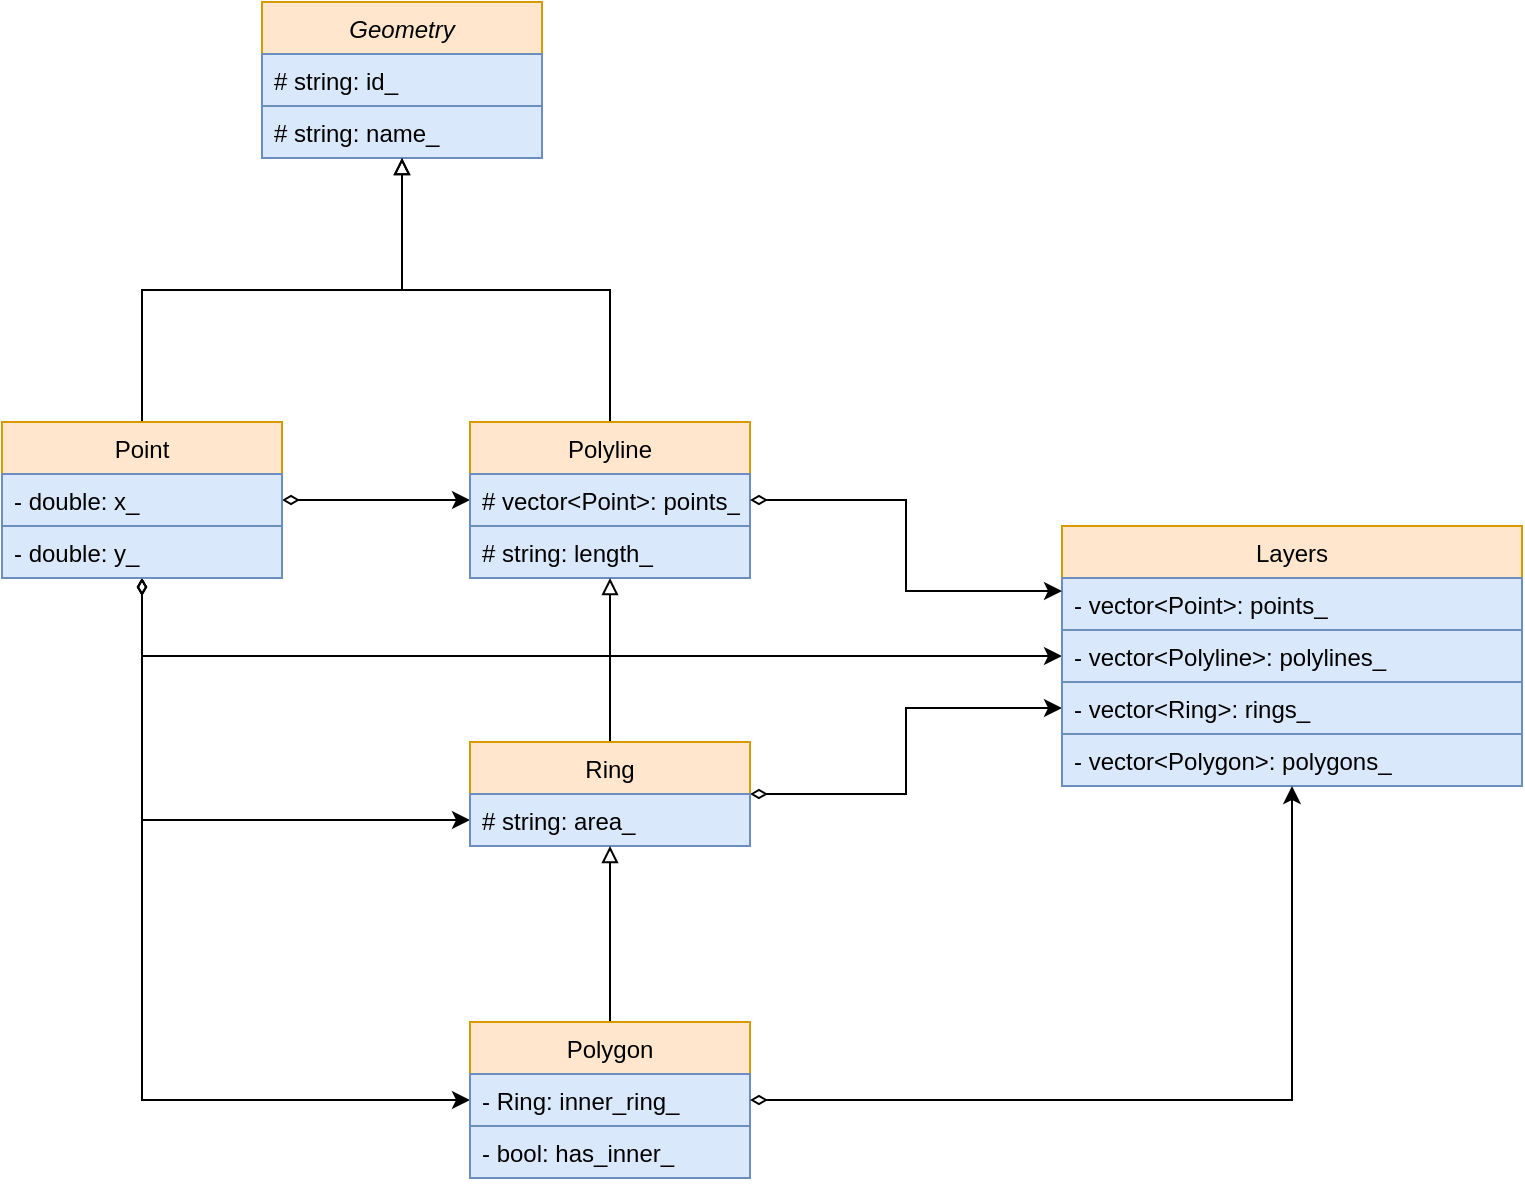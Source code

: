 <mxfile version="18.0.6" type="device"><diagram id="C5RBs43oDa-KdzZeNtuy" name="Doc-GIS UML图"><mxGraphModel dx="1038" dy="689" grid="1" gridSize="10" guides="1" tooltips="1" connect="1" arrows="1" fold="1" page="1" pageScale="1" pageWidth="827" pageHeight="1169" math="0" shadow="0"><root><mxCell id="WIyWlLk6GJQsqaUBKTNV-0"/><mxCell id="WIyWlLk6GJQsqaUBKTNV-1" parent="WIyWlLk6GJQsqaUBKTNV-0"/><mxCell id="frdJFazSoRUJo672GKbJ-56" value="Geometry" style="swimlane;fontStyle=2;childLayout=stackLayout;horizontal=1;startSize=26;fillColor=#ffe6cc;horizontalStack=0;resizeParent=1;resizeParentMax=0;resizeLast=0;collapsible=1;marginBottom=0;strokeColor=#d79b00;" vertex="1" parent="WIyWlLk6GJQsqaUBKTNV-1"><mxGeometry x="170" y="50" width="140" height="78" as="geometry"/></mxCell><mxCell id="frdJFazSoRUJo672GKbJ-57" value="# string: id_" style="text;strokeColor=#6c8ebf;fillColor=#dae8fc;align=left;verticalAlign=top;spacingLeft=4;spacingRight=4;overflow=hidden;rotatable=0;points=[[0,0.5],[1,0.5]];portConstraint=eastwest;" vertex="1" parent="frdJFazSoRUJo672GKbJ-56"><mxGeometry y="26" width="140" height="26" as="geometry"/></mxCell><mxCell id="frdJFazSoRUJo672GKbJ-58" value="# string: name_" style="text;strokeColor=#6c8ebf;fillColor=#dae8fc;align=left;verticalAlign=top;spacingLeft=4;spacingRight=4;overflow=hidden;rotatable=0;points=[[0,0.5],[1,0.5]];portConstraint=eastwest;" vertex="1" parent="frdJFazSoRUJo672GKbJ-56"><mxGeometry y="52" width="140" height="26" as="geometry"/></mxCell><mxCell id="frdJFazSoRUJo672GKbJ-76" style="rounded=0;orthogonalLoop=1;jettySize=auto;html=1;edgeStyle=orthogonalEdgeStyle;startArrow=diamondThin;startFill=0;" edge="1" parent="WIyWlLk6GJQsqaUBKTNV-1" source="frdJFazSoRUJo672GKbJ-62" target="frdJFazSoRUJo672GKbJ-68"><mxGeometry relative="1" as="geometry"/></mxCell><mxCell id="frdJFazSoRUJo672GKbJ-83" style="edgeStyle=orthogonalEdgeStyle;rounded=0;orthogonalLoop=1;jettySize=auto;html=1;startArrow=none;startFill=0;endArrow=block;endFill=0;" edge="1" parent="WIyWlLk6GJQsqaUBKTNV-1" source="frdJFazSoRUJo672GKbJ-62" target="frdJFazSoRUJo672GKbJ-56"><mxGeometry relative="1" as="geometry"/></mxCell><mxCell id="frdJFazSoRUJo672GKbJ-87" style="edgeStyle=orthogonalEdgeStyle;rounded=0;orthogonalLoop=1;jettySize=auto;html=1;startArrow=diamondThin;startFill=0;endArrow=classic;endFill=1;exitX=0.5;exitY=1;exitDx=0;exitDy=0;entryX=0;entryY=0.5;entryDx=0;entryDy=0;" edge="1" parent="WIyWlLk6GJQsqaUBKTNV-1" source="frdJFazSoRUJo672GKbJ-62" target="frdJFazSoRUJo672GKbJ-78"><mxGeometry relative="1" as="geometry"/></mxCell><mxCell id="frdJFazSoRUJo672GKbJ-88" style="edgeStyle=orthogonalEdgeStyle;rounded=0;orthogonalLoop=1;jettySize=auto;html=1;startArrow=diamondThin;startFill=0;endArrow=classic;endFill=1;exitX=0.5;exitY=1;exitDx=0;exitDy=0;entryX=0;entryY=0.5;entryDx=0;entryDy=0;" edge="1" parent="WIyWlLk6GJQsqaUBKTNV-1" source="frdJFazSoRUJo672GKbJ-62" target="frdJFazSoRUJo672GKbJ-81"><mxGeometry relative="1" as="geometry"/></mxCell><mxCell id="frdJFazSoRUJo672GKbJ-94" style="edgeStyle=orthogonalEdgeStyle;rounded=0;orthogonalLoop=1;jettySize=auto;html=1;exitX=0.5;exitY=1;exitDx=0;exitDy=0;entryX=0;entryY=0.5;entryDx=0;entryDy=0;startArrow=diamondThin;startFill=0;endArrow=classic;endFill=1;" edge="1" parent="WIyWlLk6GJQsqaUBKTNV-1" source="frdJFazSoRUJo672GKbJ-62" target="frdJFazSoRUJo672GKbJ-91"><mxGeometry relative="1" as="geometry"/></mxCell><mxCell id="frdJFazSoRUJo672GKbJ-62" value="Point" style="swimlane;fontStyle=0;childLayout=stackLayout;horizontal=1;startSize=26;fillColor=#ffe6cc;horizontalStack=0;resizeParent=1;resizeParentMax=0;resizeLast=0;collapsible=1;marginBottom=0;strokeColor=#d79b00;" vertex="1" parent="WIyWlLk6GJQsqaUBKTNV-1"><mxGeometry x="40" y="260" width="140" height="78" as="geometry"/></mxCell><mxCell id="frdJFazSoRUJo672GKbJ-63" value="- double: x_" style="text;strokeColor=#6c8ebf;fillColor=#dae8fc;align=left;verticalAlign=top;spacingLeft=4;spacingRight=4;overflow=hidden;rotatable=0;points=[[0,0.5],[1,0.5]];portConstraint=eastwest;" vertex="1" parent="frdJFazSoRUJo672GKbJ-62"><mxGeometry y="26" width="140" height="26" as="geometry"/></mxCell><mxCell id="frdJFazSoRUJo672GKbJ-64" value="- double: y_" style="text;strokeColor=#6c8ebf;fillColor=#dae8fc;align=left;verticalAlign=top;spacingLeft=4;spacingRight=4;overflow=hidden;rotatable=0;points=[[0,0.5],[1,0.5]];portConstraint=eastwest;" vertex="1" parent="frdJFazSoRUJo672GKbJ-62"><mxGeometry y="52" width="140" height="26" as="geometry"/></mxCell><mxCell id="frdJFazSoRUJo672GKbJ-84" style="edgeStyle=orthogonalEdgeStyle;rounded=0;orthogonalLoop=1;jettySize=auto;html=1;startArrow=none;startFill=0;endArrow=block;endFill=0;" edge="1" parent="WIyWlLk6GJQsqaUBKTNV-1" source="frdJFazSoRUJo672GKbJ-68" target="frdJFazSoRUJo672GKbJ-56"><mxGeometry relative="1" as="geometry"/></mxCell><mxCell id="frdJFazSoRUJo672GKbJ-68" value="Polyline" style="swimlane;fontStyle=0;childLayout=stackLayout;horizontal=1;startSize=26;fillColor=#ffe6cc;horizontalStack=0;resizeParent=1;resizeParentMax=0;resizeLast=0;collapsible=1;marginBottom=0;strokeColor=#d79b00;" vertex="1" parent="WIyWlLk6GJQsqaUBKTNV-1"><mxGeometry x="274" y="260" width="140" height="78" as="geometry"/></mxCell><mxCell id="frdJFazSoRUJo672GKbJ-69" value="# vector&lt;Point&gt;: points_" style="text;strokeColor=#6c8ebf;fillColor=#dae8fc;align=left;verticalAlign=top;spacingLeft=4;spacingRight=4;overflow=hidden;rotatable=0;points=[[0,0.5],[1,0.5]];portConstraint=eastwest;" vertex="1" parent="frdJFazSoRUJo672GKbJ-68"><mxGeometry y="26" width="140" height="26" as="geometry"/></mxCell><mxCell id="frdJFazSoRUJo672GKbJ-70" value="# string: length_" style="text;strokeColor=#6c8ebf;fillColor=#dae8fc;align=left;verticalAlign=top;spacingLeft=4;spacingRight=4;overflow=hidden;rotatable=0;points=[[0,0.5],[1,0.5]];portConstraint=eastwest;" vertex="1" parent="frdJFazSoRUJo672GKbJ-68"><mxGeometry y="52" width="140" height="26" as="geometry"/></mxCell><mxCell id="frdJFazSoRUJo672GKbJ-85" style="edgeStyle=orthogonalEdgeStyle;rounded=0;orthogonalLoop=1;jettySize=auto;html=1;startArrow=none;startFill=0;endArrow=block;endFill=0;" edge="1" parent="WIyWlLk6GJQsqaUBKTNV-1" source="frdJFazSoRUJo672GKbJ-77" target="frdJFazSoRUJo672GKbJ-68"><mxGeometry relative="1" as="geometry"/></mxCell><mxCell id="frdJFazSoRUJo672GKbJ-96" style="edgeStyle=orthogonalEdgeStyle;rounded=0;orthogonalLoop=1;jettySize=auto;html=1;exitX=1;exitY=0.5;exitDx=0;exitDy=0;startArrow=diamondThin;startFill=0;endArrow=classic;endFill=1;entryX=0;entryY=0.5;entryDx=0;entryDy=0;" edge="1" parent="WIyWlLk6GJQsqaUBKTNV-1" source="frdJFazSoRUJo672GKbJ-77" target="frdJFazSoRUJo672GKbJ-92"><mxGeometry relative="1" as="geometry"><mxPoint x="570" y="410" as="targetPoint"/></mxGeometry></mxCell><mxCell id="frdJFazSoRUJo672GKbJ-77" value="Ring" style="swimlane;fontStyle=0;childLayout=stackLayout;horizontal=1;startSize=26;fillColor=#ffe6cc;horizontalStack=0;resizeParent=1;resizeParentMax=0;resizeLast=0;collapsible=1;marginBottom=0;strokeColor=#d79b00;" vertex="1" parent="WIyWlLk6GJQsqaUBKTNV-1"><mxGeometry x="274" y="420" width="140" height="52" as="geometry"/></mxCell><mxCell id="frdJFazSoRUJo672GKbJ-78" value="# string: area_" style="text;strokeColor=#6c8ebf;fillColor=#dae8fc;align=left;verticalAlign=top;spacingLeft=4;spacingRight=4;overflow=hidden;rotatable=0;points=[[0,0.5],[1,0.5]];portConstraint=eastwest;" vertex="1" parent="frdJFazSoRUJo672GKbJ-77"><mxGeometry y="26" width="140" height="26" as="geometry"/></mxCell><mxCell id="frdJFazSoRUJo672GKbJ-86" style="edgeStyle=orthogonalEdgeStyle;rounded=0;orthogonalLoop=1;jettySize=auto;html=1;startArrow=none;startFill=0;endArrow=block;endFill=0;" edge="1" parent="WIyWlLk6GJQsqaUBKTNV-1" source="frdJFazSoRUJo672GKbJ-80" target="frdJFazSoRUJo672GKbJ-77"><mxGeometry relative="1" as="geometry"/></mxCell><mxCell id="frdJFazSoRUJo672GKbJ-80" value="Polygon" style="swimlane;fontStyle=0;childLayout=stackLayout;horizontal=1;startSize=26;fillColor=#ffe6cc;horizontalStack=0;resizeParent=1;resizeParentMax=0;resizeLast=0;collapsible=1;marginBottom=0;strokeColor=#d79b00;" vertex="1" parent="WIyWlLk6GJQsqaUBKTNV-1"><mxGeometry x="274" y="560" width="140" height="78" as="geometry"/></mxCell><mxCell id="frdJFazSoRUJo672GKbJ-81" value="- Ring: inner_ring_" style="text;strokeColor=#6c8ebf;fillColor=#dae8fc;align=left;verticalAlign=top;spacingLeft=4;spacingRight=4;overflow=hidden;rotatable=0;points=[[0,0.5],[1,0.5]];portConstraint=eastwest;" vertex="1" parent="frdJFazSoRUJo672GKbJ-80"><mxGeometry y="26" width="140" height="26" as="geometry"/></mxCell><mxCell id="frdJFazSoRUJo672GKbJ-82" value="- bool: has_inner_" style="text;strokeColor=#6c8ebf;fillColor=#dae8fc;align=left;verticalAlign=top;spacingLeft=4;spacingRight=4;overflow=hidden;rotatable=0;points=[[0,0.5],[1,0.5]];portConstraint=eastwest;" vertex="1" parent="frdJFazSoRUJo672GKbJ-80"><mxGeometry y="52" width="140" height="26" as="geometry"/></mxCell><mxCell id="frdJFazSoRUJo672GKbJ-89" value="Layers" style="swimlane;fontStyle=0;childLayout=stackLayout;horizontal=1;startSize=26;fillColor=#ffe6cc;horizontalStack=0;resizeParent=1;resizeParentMax=0;resizeLast=0;collapsible=1;marginBottom=0;strokeColor=#d79b00;" vertex="1" parent="WIyWlLk6GJQsqaUBKTNV-1"><mxGeometry x="570" y="312" width="230" height="130" as="geometry"/></mxCell><mxCell id="frdJFazSoRUJo672GKbJ-90" value="- vector&lt;Point&gt;: points_" style="text;strokeColor=#6c8ebf;fillColor=#dae8fc;align=left;verticalAlign=top;spacingLeft=4;spacingRight=4;overflow=hidden;rotatable=0;points=[[0,0.5],[1,0.5]];portConstraint=eastwest;" vertex="1" parent="frdJFazSoRUJo672GKbJ-89"><mxGeometry y="26" width="230" height="26" as="geometry"/></mxCell><mxCell id="frdJFazSoRUJo672GKbJ-91" value="- vector&lt;Polyline&gt;: polylines_" style="text;strokeColor=#6c8ebf;fillColor=#dae8fc;align=left;verticalAlign=top;spacingLeft=4;spacingRight=4;overflow=hidden;rotatable=0;points=[[0,0.5],[1,0.5]];portConstraint=eastwest;" vertex="1" parent="frdJFazSoRUJo672GKbJ-89"><mxGeometry y="52" width="230" height="26" as="geometry"/></mxCell><mxCell id="frdJFazSoRUJo672GKbJ-92" value="- vector&lt;Ring&gt;: rings_" style="text;strokeColor=#6c8ebf;fillColor=#dae8fc;align=left;verticalAlign=top;spacingLeft=4;spacingRight=4;overflow=hidden;rotatable=0;points=[[0,0.5],[1,0.5]];portConstraint=eastwest;" vertex="1" parent="frdJFazSoRUJo672GKbJ-89"><mxGeometry y="78" width="230" height="26" as="geometry"/></mxCell><mxCell id="frdJFazSoRUJo672GKbJ-93" value="- vector&lt;Polygon&gt;: polygons_" style="text;strokeColor=#6c8ebf;fillColor=#dae8fc;align=left;verticalAlign=top;spacingLeft=4;spacingRight=4;overflow=hidden;rotatable=0;points=[[0,0.5],[1,0.5]];portConstraint=eastwest;" vertex="1" parent="frdJFazSoRUJo672GKbJ-89"><mxGeometry y="104" width="230" height="26" as="geometry"/></mxCell><mxCell id="frdJFazSoRUJo672GKbJ-95" style="edgeStyle=orthogonalEdgeStyle;rounded=0;orthogonalLoop=1;jettySize=auto;html=1;exitX=1;exitY=0.5;exitDx=0;exitDy=0;entryX=0;entryY=0.25;entryDx=0;entryDy=0;startArrow=diamondThin;startFill=0;endArrow=classic;endFill=1;" edge="1" parent="WIyWlLk6GJQsqaUBKTNV-1" source="frdJFazSoRUJo672GKbJ-69" target="frdJFazSoRUJo672GKbJ-89"><mxGeometry relative="1" as="geometry"/></mxCell><mxCell id="frdJFazSoRUJo672GKbJ-97" style="edgeStyle=orthogonalEdgeStyle;rounded=0;orthogonalLoop=1;jettySize=auto;html=1;exitX=1;exitY=0.5;exitDx=0;exitDy=0;entryX=0.5;entryY=1;entryDx=0;entryDy=0;startArrow=diamondThin;startFill=0;endArrow=classic;endFill=1;" edge="1" parent="WIyWlLk6GJQsqaUBKTNV-1" source="frdJFazSoRUJo672GKbJ-81" target="frdJFazSoRUJo672GKbJ-89"><mxGeometry relative="1" as="geometry"/></mxCell></root></mxGraphModel></diagram></mxfile>